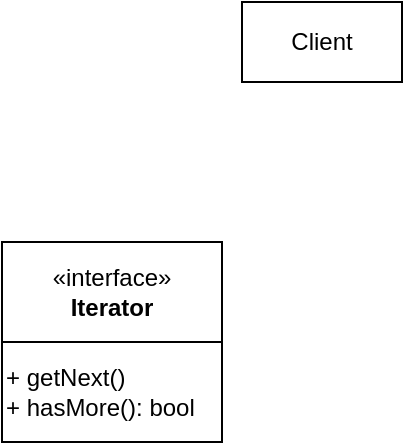 <mxfile version="24.4.4" type="github">
  <diagram id="C5RBs43oDa-KdzZeNtuy" name="Page-1">
    <mxGraphModel dx="1195" dy="643" grid="1" gridSize="10" guides="1" tooltips="1" connect="1" arrows="1" fold="1" page="1" pageScale="1" pageWidth="827" pageHeight="1169" math="0" shadow="0">
      <root>
        <mxCell id="WIyWlLk6GJQsqaUBKTNV-0" />
        <mxCell id="WIyWlLk6GJQsqaUBKTNV-1" parent="WIyWlLk6GJQsqaUBKTNV-0" />
        <mxCell id="iIGi4f824IH9cWqZExlr-0" value="Client" style="html=1;whiteSpace=wrap;" vertex="1" parent="WIyWlLk6GJQsqaUBKTNV-1">
          <mxGeometry x="240" y="40" width="80" height="40" as="geometry" />
        </mxCell>
        <mxCell id="iIGi4f824IH9cWqZExlr-8" value="" style="group" vertex="1" connectable="0" parent="WIyWlLk6GJQsqaUBKTNV-1">
          <mxGeometry x="120" y="160" width="110" height="100" as="geometry" />
        </mxCell>
        <mxCell id="iIGi4f824IH9cWqZExlr-5" value="«interface»&lt;br&gt;&lt;b&gt;Iterator&lt;/b&gt;" style="html=1;whiteSpace=wrap;" vertex="1" parent="iIGi4f824IH9cWqZExlr-8">
          <mxGeometry width="110" height="50" as="geometry" />
        </mxCell>
        <mxCell id="iIGi4f824IH9cWqZExlr-7" value="+ getNext()&lt;div&gt;+ hasMore(): bool&lt;/div&gt;" style="html=1;whiteSpace=wrap;align=left;" vertex="1" parent="iIGi4f824IH9cWqZExlr-8">
          <mxGeometry y="50" width="110" height="50" as="geometry" />
        </mxCell>
      </root>
    </mxGraphModel>
  </diagram>
</mxfile>
